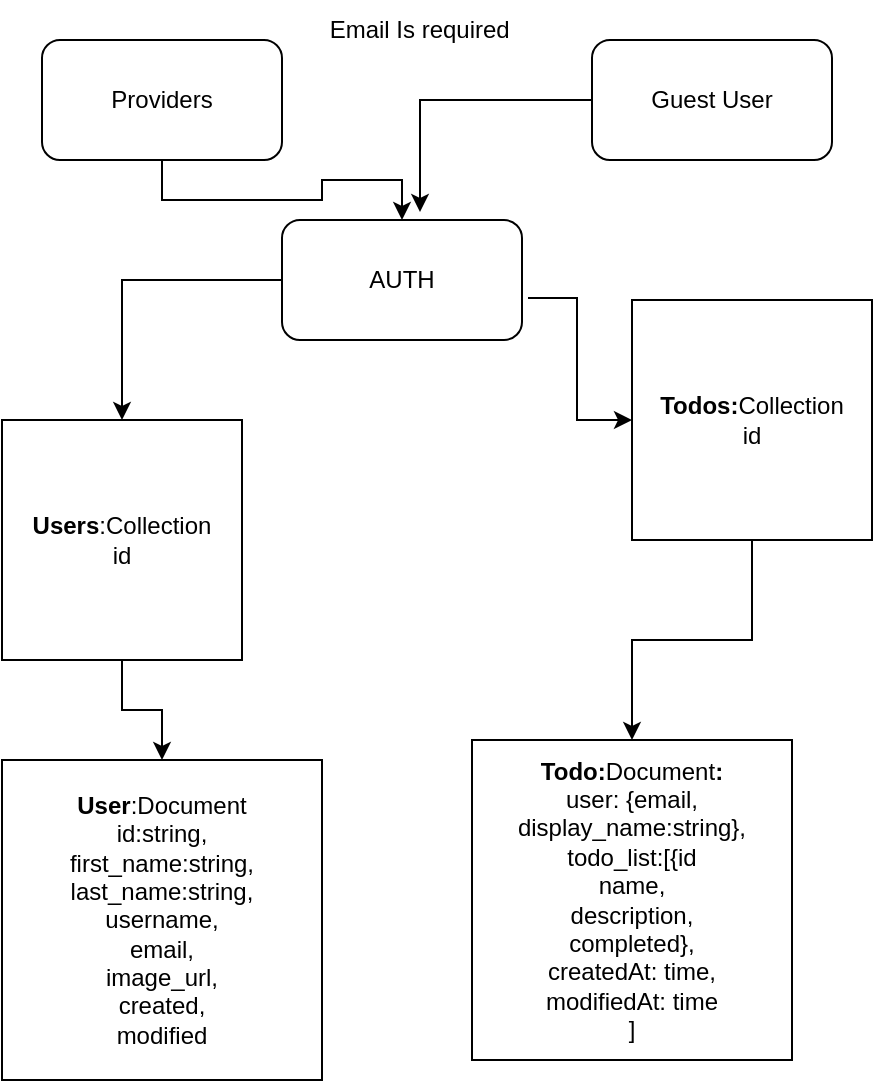 <mxfile version="20.2.3" type="device" pages="2"><diagram id="q3wyybUSjPV0y_MAQTaB" name="Page-1"><mxGraphModel dx="523" dy="864" grid="1" gridSize="10" guides="1" tooltips="1" connect="1" arrows="1" fold="1" page="1" pageScale="1" pageWidth="850" pageHeight="1100" math="0" shadow="0"><root><mxCell id="0"/><mxCell id="1" parent="0"/><mxCell id="JLpBxKQI9R4lsIhVbtSK-8" style="edgeStyle=orthogonalEdgeStyle;rounded=0;orthogonalLoop=1;jettySize=auto;html=1;entryX=0.5;entryY=0;entryDx=0;entryDy=0;" parent="1" source="JLpBxKQI9R4lsIhVbtSK-1" target="JLpBxKQI9R4lsIhVbtSK-7" edge="1"><mxGeometry relative="1" as="geometry"/></mxCell><mxCell id="JLpBxKQI9R4lsIhVbtSK-13" style="edgeStyle=orthogonalEdgeStyle;rounded=0;orthogonalLoop=1;jettySize=auto;html=1;exitX=1.025;exitY=0.65;exitDx=0;exitDy=0;exitPerimeter=0;" parent="1" source="JLpBxKQI9R4lsIhVbtSK-14" target="JLpBxKQI9R4lsIhVbtSK-11" edge="1"><mxGeometry relative="1" as="geometry"/></mxCell><mxCell id="JLpBxKQI9R4lsIhVbtSK-1" value="&lt;b&gt;Users&lt;/b&gt;:Collection&lt;br&gt;id" style="whiteSpace=wrap;html=1;aspect=fixed;" parent="1" vertex="1"><mxGeometry x="110" y="250" width="120" height="120" as="geometry"/></mxCell><mxCell id="JLpBxKQI9R4lsIhVbtSK-2" style="edgeStyle=orthogonalEdgeStyle;rounded=0;orthogonalLoop=1;jettySize=auto;html=1;" parent="1" source="JLpBxKQI9R4lsIhVbtSK-3" target="JLpBxKQI9R4lsIhVbtSK-14" edge="1"><mxGeometry relative="1" as="geometry"/></mxCell><mxCell id="JLpBxKQI9R4lsIhVbtSK-3" value="Providers" style="rounded=1;whiteSpace=wrap;html=1;" parent="1" vertex="1"><mxGeometry x="130" y="60" width="120" height="60" as="geometry"/></mxCell><mxCell id="JLpBxKQI9R4lsIhVbtSK-9" style="edgeStyle=orthogonalEdgeStyle;rounded=0;orthogonalLoop=1;jettySize=auto;html=1;entryX=0.575;entryY=-0.067;entryDx=0;entryDy=0;entryPerimeter=0;" parent="1" source="JLpBxKQI9R4lsIhVbtSK-5" target="JLpBxKQI9R4lsIhVbtSK-14" edge="1"><mxGeometry relative="1" as="geometry"/></mxCell><mxCell id="JLpBxKQI9R4lsIhVbtSK-5" value="Guest User" style="rounded=1;whiteSpace=wrap;html=1;" parent="1" vertex="1"><mxGeometry x="405" y="60" width="120" height="60" as="geometry"/></mxCell><mxCell id="JLpBxKQI9R4lsIhVbtSK-6" value="Email Is required&amp;nbsp;" style="text;html=1;align=center;verticalAlign=middle;resizable=0;points=[];autosize=1;strokeColor=none;fillColor=none;" parent="1" vertex="1"><mxGeometry x="260" y="40" width="120" height="30" as="geometry"/></mxCell><mxCell id="JLpBxKQI9R4lsIhVbtSK-7" value="&lt;b&gt;User&lt;/b&gt;:Document&lt;br&gt;id:string,&lt;br&gt;first_name:string,&lt;br&gt;last_name:string,&lt;br&gt;username,&lt;br&gt;email,&lt;br&gt;image_url,&lt;br&gt;&lt;div&gt;created,&lt;/div&gt;&lt;div&gt;modified&lt;/div&gt;" style="whiteSpace=wrap;html=1;aspect=fixed;" parent="1" vertex="1"><mxGeometry x="110" y="420" width="160" height="160" as="geometry"/></mxCell><mxCell id="JLpBxKQI9R4lsIhVbtSK-10" value="" style="edgeStyle=orthogonalEdgeStyle;rounded=0;orthogonalLoop=1;jettySize=auto;html=1;" parent="1" source="JLpBxKQI9R4lsIhVbtSK-11" target="JLpBxKQI9R4lsIhVbtSK-12" edge="1"><mxGeometry relative="1" as="geometry"/></mxCell><mxCell id="JLpBxKQI9R4lsIhVbtSK-11" value="&lt;b&gt;Todos:&lt;/b&gt;Collection&lt;br&gt;id" style="whiteSpace=wrap;html=1;aspect=fixed;" parent="1" vertex="1"><mxGeometry x="425" y="190" width="120" height="120" as="geometry"/></mxCell><mxCell id="JLpBxKQI9R4lsIhVbtSK-12" value="&lt;b&gt;Todo:&lt;/b&gt;Document&lt;b&gt;:&lt;br&gt;&lt;/b&gt;user: {email,&lt;br&gt;display_name:string},&lt;br&gt;todo_list:[{id&lt;br&gt;name,&lt;br&gt;description,&lt;br&gt;completed},&lt;br&gt;createdAt: time,&lt;br&gt;modifiedAt: time&lt;br&gt;]" style="whiteSpace=wrap;html=1;aspect=fixed;" parent="1" vertex="1"><mxGeometry x="345" y="410" width="160" height="160" as="geometry"/></mxCell><mxCell id="JLpBxKQI9R4lsIhVbtSK-16" style="edgeStyle=orthogonalEdgeStyle;rounded=0;orthogonalLoop=1;jettySize=auto;html=1;" parent="1" source="JLpBxKQI9R4lsIhVbtSK-14" target="JLpBxKQI9R4lsIhVbtSK-1" edge="1"><mxGeometry relative="1" as="geometry"/></mxCell><mxCell id="JLpBxKQI9R4lsIhVbtSK-14" value="AUTH" style="rounded=1;whiteSpace=wrap;html=1;" parent="1" vertex="1"><mxGeometry x="250" y="150" width="120" height="60" as="geometry"/></mxCell></root></mxGraphModel></diagram><diagram id="OTbVfGOUe3AuCf9ypYN1" name="Page-2"><mxGraphModel dx="523" dy="864" grid="1" gridSize="10" guides="1" tooltips="1" connect="1" arrows="1" fold="1" page="1" pageScale="1" pageWidth="850" pageHeight="1100" math="0" shadow="0"><root><mxCell id="0"/><mxCell id="1" parent="0"/><mxCell id="fRCVgeb4X8smmEWFujla-3" value="" style="edgeStyle=orthogonalEdgeStyle;rounded=0;orthogonalLoop=1;jettySize=auto;html=1;" edge="1" parent="1" source="fRCVgeb4X8smmEWFujla-1" target="fRCVgeb4X8smmEWFujla-2"><mxGeometry relative="1" as="geometry"/></mxCell><mxCell id="fRCVgeb4X8smmEWFujla-1" value="todos" style="rounded=1;whiteSpace=wrap;html=1;" vertex="1" parent="1"><mxGeometry x="30" y="150" width="60" height="40" as="geometry"/></mxCell><mxCell id="fRCVgeb4X8smmEWFujla-2" value="todos" style="rounded=1;whiteSpace=wrap;html=1;" vertex="1" parent="1"><mxGeometry x="150" y="120" width="170" height="100" as="geometry"/></mxCell><mxCell id="fRCVgeb4X8smmEWFujla-6" style="edgeStyle=orthogonalEdgeStyle;rounded=0;orthogonalLoop=1;jettySize=auto;html=1;entryX=0;entryY=0.5;entryDx=0;entryDy=0;" edge="1" parent="1" source="fRCVgeb4X8smmEWFujla-4" target="fRCVgeb4X8smmEWFujla-5"><mxGeometry relative="1" as="geometry"/></mxCell><mxCell id="fRCVgeb4X8smmEWFujla-4" value="todos" style="rounded=1;whiteSpace=wrap;html=1;" vertex="1" parent="1"><mxGeometry x="33" y="255" width="60" height="40" as="geometry"/></mxCell><mxCell id="fRCVgeb4X8smmEWFujla-5" value="[id]" style="rounded=1;whiteSpace=wrap;html=1;" vertex="1" parent="1"><mxGeometry x="130" y="255" width="60" height="40" as="geometry"/></mxCell></root></mxGraphModel></diagram></mxfile>